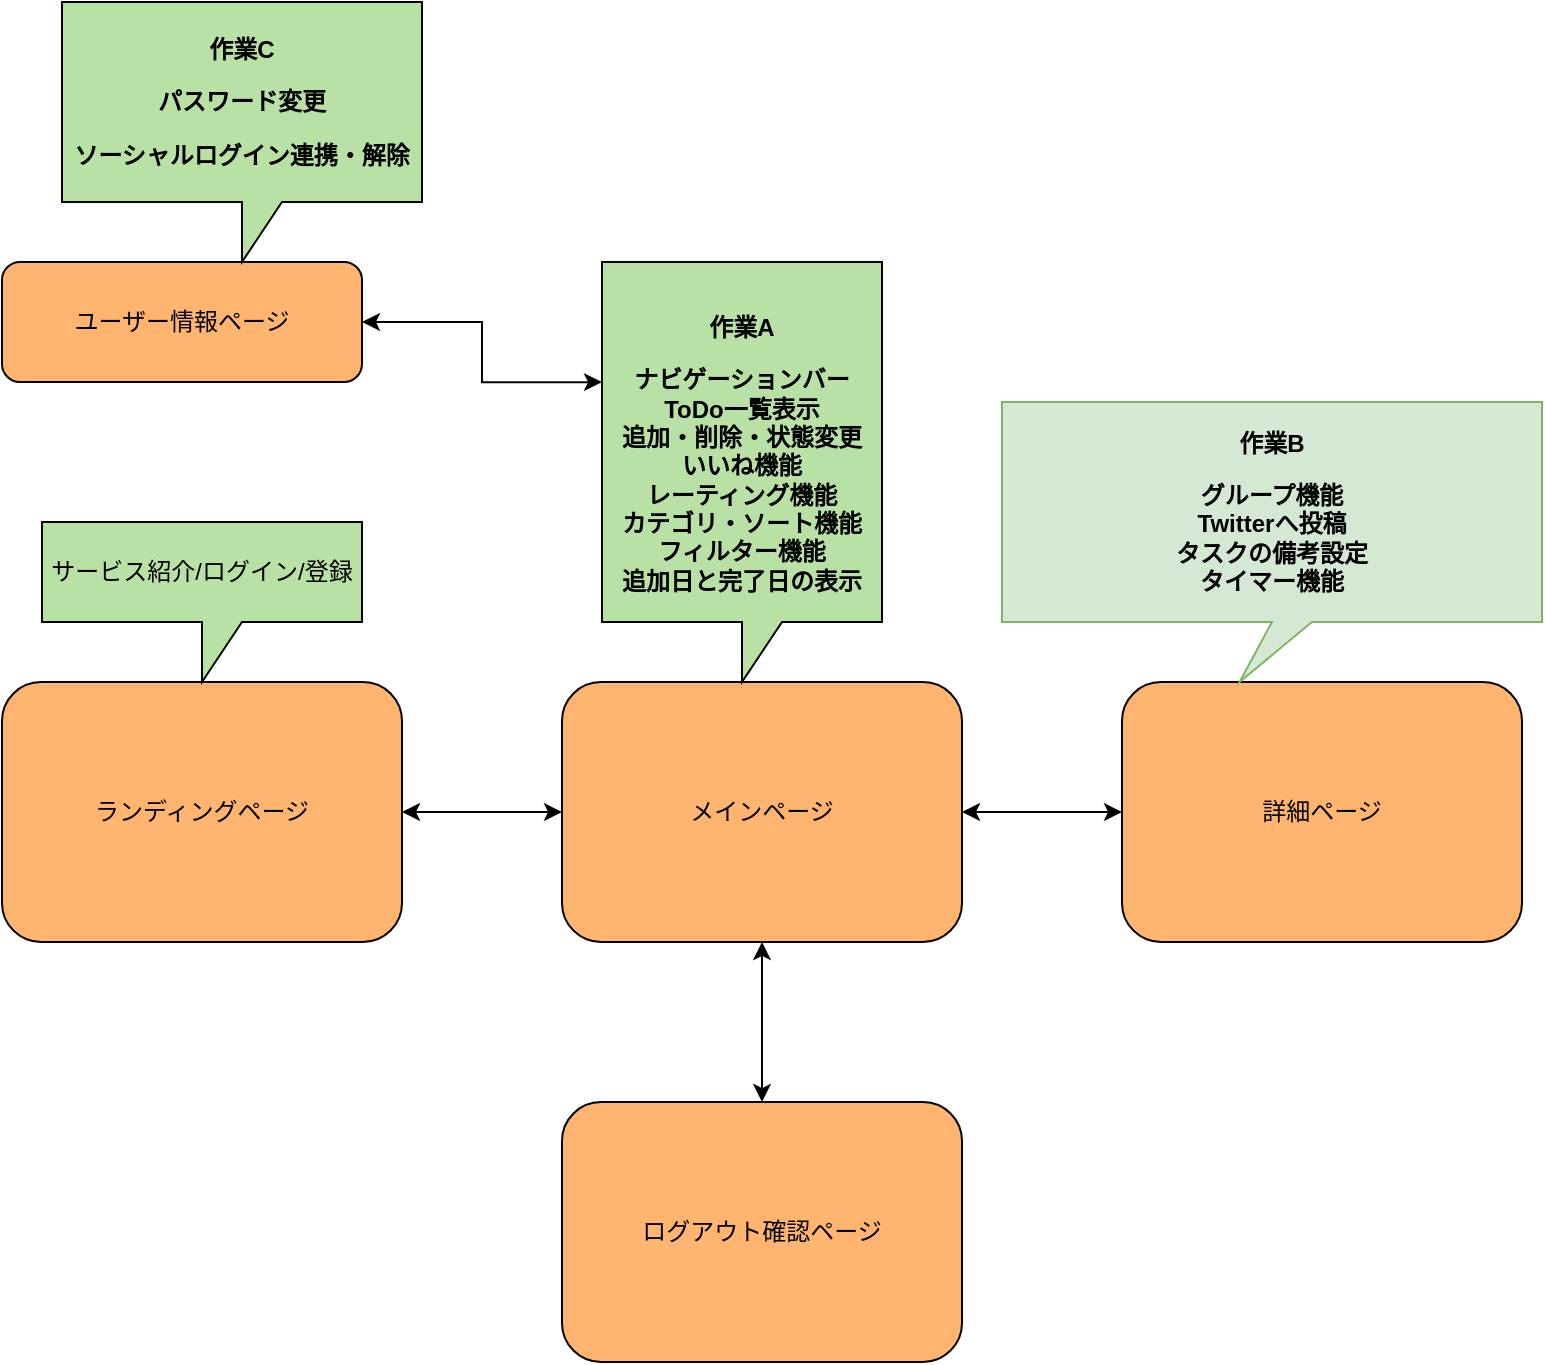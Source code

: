 <mxfile version="13.1.3" pages="3">
    <diagram id="4nee8R17VcMMq7ZRuauH" name="Page-1">
        <mxGraphModel dx="885" dy="303" grid="1" gridSize="10" guides="1" tooltips="1" connect="1" arrows="1" fold="1" page="1" pageScale="1" pageWidth="827" pageHeight="1169" math="0" shadow="0">
            <root>
                <mxCell id="0"/>
                <mxCell id="1" parent="0"/>
                <mxCell id="_sV7yXjVVkcsPeNZVxme-320" value="" style="edgeStyle=orthogonalEdgeStyle;rounded=0;orthogonalLoop=1;jettySize=auto;html=1;startArrow=classic;startFill=1;" parent="1" source="_sV7yXjVVkcsPeNZVxme-306" target="_sV7yXjVVkcsPeNZVxme-319" edge="1">
                    <mxGeometry relative="1" as="geometry"/>
                </mxCell>
                <mxCell id="_sV7yXjVVkcsPeNZVxme-322" value="" style="edgeStyle=orthogonalEdgeStyle;rounded=0;orthogonalLoop=1;jettySize=auto;html=1;startArrow=classic;startFill=1;" parent="1" source="_sV7yXjVVkcsPeNZVxme-306" target="_sV7yXjVVkcsPeNZVxme-321" edge="1">
                    <mxGeometry relative="1" as="geometry"/>
                </mxCell>
                <mxCell id="_sV7yXjVVkcsPeNZVxme-331" value="" style="edgeStyle=orthogonalEdgeStyle;rounded=0;orthogonalLoop=1;jettySize=auto;html=1;startArrow=classic;startFill=1;" parent="1" source="_sV7yXjVVkcsPeNZVxme-306" target="_sV7yXjVVkcsPeNZVxme-330" edge="1">
                    <mxGeometry relative="1" as="geometry"/>
                </mxCell>
                <mxCell id="_sV7yXjVVkcsPeNZVxme-306" value="メインページ" style="rounded=1;whiteSpace=wrap;html=1;fillColor=#FFB570;" parent="1" vertex="1">
                    <mxGeometry x="320" y="360" width="200" height="130" as="geometry"/>
                </mxCell>
                <mxCell id="_sV7yXjVVkcsPeNZVxme-330" value="ログアウト確認ページ" style="rounded=1;whiteSpace=wrap;html=1;fillColor=#FFB570;" parent="1" vertex="1">
                    <mxGeometry x="320" y="570" width="200" height="130" as="geometry"/>
                </mxCell>
                <mxCell id="_sV7yXjVVkcsPeNZVxme-321" value="ランディングページ" style="rounded=1;whiteSpace=wrap;html=1;fillColor=#FFB570;" parent="1" vertex="1">
                    <mxGeometry x="40" y="360" width="200" height="130" as="geometry"/>
                </mxCell>
                <mxCell id="_sV7yXjVVkcsPeNZVxme-319" value="詳細ページ" style="rounded=1;whiteSpace=wrap;html=1;fillColor=#FFB570;" parent="1" vertex="1">
                    <mxGeometry x="600" y="360" width="200" height="130" as="geometry"/>
                </mxCell>
                <mxCell id="_sV7yXjVVkcsPeNZVxme-325" style="edgeStyle=orthogonalEdgeStyle;rounded=0;orthogonalLoop=1;jettySize=auto;html=1;entryX=0;entryY=0.286;entryDx=0;entryDy=0;entryPerimeter=0;startArrow=classic;startFill=1;" parent="1" source="_sV7yXjVVkcsPeNZVxme-307" target="_sV7yXjVVkcsPeNZVxme-316" edge="1">
                    <mxGeometry relative="1" as="geometry"/>
                </mxCell>
                <mxCell id="_sV7yXjVVkcsPeNZVxme-307" value="ユーザー情報ページ" style="rounded=1;whiteSpace=wrap;html=1;fillColor=#FFB570;" parent="1" vertex="1">
                    <mxGeometry x="40" y="150" width="180" height="60" as="geometry"/>
                </mxCell>
                <mxCell id="_sV7yXjVVkcsPeNZVxme-314" value="サービス紹介/ログイン/登録" style="shape=callout;whiteSpace=wrap;html=1;perimeter=calloutPerimeter;fillColor=#B9E0A5;" parent="1" vertex="1">
                    <mxGeometry x="60" y="280" width="160" height="80" as="geometry"/>
                </mxCell>
                <mxCell id="_sV7yXjVVkcsPeNZVxme-316" value="&lt;pre&gt;&lt;font face=&quot;Helvetica&quot;&gt;&lt;b&gt;作業A&lt;/b&gt;&lt;/font&gt;&lt;/pre&gt;&lt;b&gt;ナビゲーションバー&lt;br&gt;ToDo一覧表示&lt;br&gt;追加・削除・状態変更&lt;br&gt;いいね機能&lt;br&gt;レーティング機能&lt;br&gt;カテゴリ・ソート機能&lt;br&gt;フィルター機能&lt;br&gt;追加日と完了日の表示&lt;br&gt;&lt;/b&gt;" style="shape=callout;whiteSpace=wrap;html=1;perimeter=calloutPerimeter;fillColor=#B9E0A5;" parent="1" vertex="1">
                    <mxGeometry x="340" y="150" width="140" height="210" as="geometry"/>
                </mxCell>
                <mxCell id="_sV7yXjVVkcsPeNZVxme-323" value="&lt;p&gt;&lt;b&gt;&lt;font face=&quot;Helvetica&quot;&gt;作業B&lt;/font&gt;&lt;/b&gt;&lt;/p&gt;&lt;p&gt;&lt;b&gt;&lt;font face=&quot;Helvetica&quot;&gt;グループ機能&lt;br&gt;&lt;/font&gt;&lt;font face=&quot;Helvetica&quot;&gt;Twitterへ投稿&lt;br&gt;&lt;/font&gt;タスクの備考設定&lt;br&gt;タイマー機能&lt;/b&gt;&lt;/p&gt;" style="shape=callout;whiteSpace=wrap;html=1;perimeter=calloutPerimeter;fillColor=#d5e8d4;strokeColor=#82b366;position2=0.44;align=center;" parent="1" vertex="1">
                    <mxGeometry x="540" y="220" width="270" height="140" as="geometry"/>
                </mxCell>
                <mxCell id="_sV7yXjVVkcsPeNZVxme-328" value="&lt;pre&gt;&lt;b&gt;&lt;font face=&quot;Helvetica&quot;&gt;作業C&lt;/font&gt;&lt;/b&gt;&lt;/pre&gt;&lt;pre&gt;&lt;b&gt;&lt;font face=&quot;Helvetica&quot;&gt;パスワード変更&lt;/font&gt;&lt;/b&gt;&lt;/pre&gt;&lt;pre&gt;&lt;b&gt;&lt;font face=&quot;Helvetica&quot;&gt;ソーシャルログイン連携・解除&lt;/font&gt;&lt;/b&gt;&lt;/pre&gt;" style="shape=callout;whiteSpace=wrap;html=1;perimeter=calloutPerimeter;fillColor=#B9E0A5;" parent="1" vertex="1">
                    <mxGeometry x="70" y="20" width="180" height="130" as="geometry"/>
                </mxCell>
            </root>
        </mxGraphModel>
    </diagram>
    <diagram id="1KoPMDaG_ER6wIDS6QyI" name="Page-2">
        <mxGraphModel dx="2016" dy="2233" grid="1" gridSize="10" guides="1" tooltips="1" connect="1" arrows="1" fold="1" page="1" pageScale="1" pageWidth="827" pageHeight="1169" math="0" shadow="0">
            <root>
                <mxCell id="_QDG5Rb_dqg1lAWrn-jz-0"/>
                <mxCell id="_QDG5Rb_dqg1lAWrn-jz-1" parent="_QDG5Rb_dqg1lAWrn-jz-0"/>
                <mxCell id="mvptM85uLOfzEBfm-qhw-252" value="&lt;div style=&quot;text-align: center&quot;&gt;&lt;span&gt;グループ情報&lt;/span&gt;&lt;/div&gt;・ID&lt;br&gt;・メンバー（MtoM）&lt;br&gt;・グループ名&lt;br&gt;・パスワード" style="whiteSpace=wrap;html=1;shape=mxgraph.basic.roundRectCallout;dx=30;dy=15;size=5;boundedLbl=1;fontSize=13;fontFamily=Garamond;fillColor=#d5e8d4;strokeColor=#82b366;align=left;horizontal=1;verticalAlign=top;" parent="_QDG5Rb_dqg1lAWrn-jz-1" vertex="1">
                    <mxGeometry x="350" y="-480" width="180" height="130" as="geometry"/>
                </mxCell>
                <mxCell id="Gwi2tzREElcgBNwIq8oY-31" value="&lt;div style=&quot;text-align: center&quot;&gt;&lt;span&gt;グループ詳細&lt;/span&gt;&lt;/div&gt;・ID&lt;br&gt;・ユーザー（FK）&lt;br&gt;・所属グループ（FK）&lt;br&gt;・参加日&lt;br&gt;・参加した理由" style="whiteSpace=wrap;html=1;shape=mxgraph.basic.roundRectCallout;dx=9.6;dy=16;size=5;boundedLbl=1;fontSize=13;fontFamily=Garamond;fillColor=#d5e8d4;strokeColor=#82b366;align=left;horizontal=1;verticalAlign=top;" vertex="1" parent="_QDG5Rb_dqg1lAWrn-jz-1">
                    <mxGeometry x="359" y="-170" width="151" height="130" as="geometry"/>
                </mxCell>
                <mxCell id="mvptM85uLOfzEBfm-qhw-253" value="&lt;span style=&quot;color: rgba(0 , 0 , 0 , 0) ; font-family: monospace ; font-size: 0px&quot;&gt;%3CmxGraphModel%3E%3Croot%3E%3CmxCell%20id%3D%220%22%2F%3E%3CmxCell%20id%3D%221%22%20parent%3D%220%22%2F%3E%3CmxCell%20id%3D%222%22%20value%3D%22rate(float)%22%20style%3D%22shape%3DpartialRectangle%3Bconnectable%3D0%3BfillColor%3Dnone%3Btop%3D0%3Bleft%3D0%3Bbottom%3D0%3Bright%3D0%3Balign%3Dleft%3BspacingLeft%3D6%3Boverflow%3Dhidden%3B%22%20vertex%3D%221%22%20parent%3D%221%22%3E%3CmxGeometry%20x%3D%22430%22%20y%3D%22240%22%20width%3D%22240%22%20height%3D%2230%22%20as%3D%22geometry%22%2F%3E%3C%2FmxCell%3E%3C%2Froot%3E%3C%2FmxGraphModel%3E&lt;/span&gt;" style="text;html=1;align=center;verticalAlign=middle;resizable=0;points=[];autosize=1;" parent="_QDG5Rb_dqg1lAWrn-jz-1" vertex="1">
                    <mxGeometry x="510" y="-440" width="270" height="20" as="geometry"/>
                </mxCell>
                <mxCell id="mvptM85uLOfzEBfm-qhw-263" style="edgeStyle=orthogonalEdgeStyle;rounded=0;orthogonalLoop=1;jettySize=auto;html=1;entryX=0;entryY=0.5;entryDx=0;entryDy=0;endArrow=ERzeroToMany;endFill=1;startArrow=ERzeroToMany;startFill=1;" parent="_QDG5Rb_dqg1lAWrn-jz-1" source="mvptM85uLOfzEBfm-qhw-153" target="mvptM85uLOfzEBfm-qhw-241" edge="1">
                    <mxGeometry relative="1" as="geometry"/>
                </mxCell>
                <mxCell id="mvptM85uLOfzEBfm-qhw-266" style="edgeStyle=orthogonalEdgeStyle;rounded=0;orthogonalLoop=1;jettySize=auto;html=1;entryX=1;entryY=0.5;entryDx=0;entryDy=0;endArrow=ERmany;endFill=0;" parent="_QDG5Rb_dqg1lAWrn-jz-1" source="mvptM85uLOfzEBfm-qhw-184" target="mvptM85uLOfzEBfm-qhw-174" edge="1">
                    <mxGeometry relative="1" as="geometry"/>
                </mxCell>
                <mxCell id="mvptM85uLOfzEBfm-qhw-267" style="edgeStyle=orthogonalEdgeStyle;rounded=0;orthogonalLoop=1;jettySize=auto;html=1;entryX=1;entryY=0.5;entryDx=0;entryDy=0;endArrow=ERmany;endFill=0;" parent="_QDG5Rb_dqg1lAWrn-jz-1" source="mvptM85uLOfzEBfm-qhw-239" target="mvptM85uLOfzEBfm-qhw-178" edge="1">
                    <mxGeometry relative="1" as="geometry"/>
                </mxCell>
                <mxCell id="mvptM85uLOfzEBfm-qhw-271" value="&lt;div style=&quot;text-align: center&quot;&gt;ユーザー情報&lt;span&gt;(usersフォルダ)&lt;/span&gt;&lt;/div&gt;・ID&lt;br&gt;・パスワード&lt;br&gt;・メールアドレス" style="whiteSpace=wrap;html=1;shape=mxgraph.basic.roundRectCallout;dx=104.45;dy=21;size=5;boundedLbl=1;fontSize=13;fontFamily=Garamond;fillColor=#d5e8d4;strokeColor=#82b366;align=left;horizontal=1;verticalAlign=top;" parent="_QDG5Rb_dqg1lAWrn-jz-1" vertex="1">
                    <mxGeometry x="270" y="150" width="180" height="130" as="geometry"/>
                </mxCell>
                <mxCell id="mvptM85uLOfzEBfm-qhw-273" value="&lt;div style=&quot;text-align: center&quot;&gt;タスク情報(todoフォルダ)&lt;/div&gt;・ID&lt;br&gt;・タスク名&lt;br&gt;・タスク詳細&lt;br&gt;・グループID(FK)&lt;br&gt;・カテゴリーID(FK)&lt;br&gt;・レート(0~5)&lt;br&gt;・いいね（MtoM）&lt;br&gt;・追加日&lt;br&gt;・完了日&lt;br&gt;・作成ユーザー(FK)" style="whiteSpace=wrap;html=1;shape=mxgraph.basic.roundRectCallout;dx=30;dy=15;size=5;boundedLbl=1;fontSize=13;fontFamily=Garamond;fillColor=#d5e8d4;strokeColor=#82b366;align=left;horizontal=1;verticalAlign=top;" parent="_QDG5Rb_dqg1lAWrn-jz-1" vertex="1">
                    <mxGeometry x="549" y="-70" width="180" height="230" as="geometry"/>
                </mxCell>
                <mxCell id="mvptM85uLOfzEBfm-qhw-274" value="&lt;div style=&quot;text-align: center&quot;&gt;カテゴリー&lt;span&gt;(todoフォルダ)&lt;/span&gt;&lt;/div&gt;・ID&lt;br&gt;・カテゴリー名" style="whiteSpace=wrap;html=1;shape=mxgraph.basic.roundRectCallout;dx=30;dy=15;size=5;boundedLbl=1;fontSize=13;fontFamily=Garamond;fillColor=#d5e8d4;strokeColor=#82b366;align=left;horizontal=1;verticalAlign=top;" parent="_QDG5Rb_dqg1lAWrn-jz-1" vertex="1">
                    <mxGeometry x="959" y="131" width="180" height="130" as="geometry"/>
                </mxCell>
                <mxCell id="mvptM85uLOfzEBfm-qhw-183" value="Category" style="swimlane;fontStyle=0;childLayout=stackLayout;horizontal=1;startSize=26;fillColor=#e0e0e0;horizontalStack=0;resizeParent=1;resizeParentMax=0;resizeLast=0;collapsible=1;marginBottom=0;swimlaneFillColor=#ffffff;align=center;fontSize=14;labelBackgroundColor=none;html=0;" parent="_QDG5Rb_dqg1lAWrn-jz-1" vertex="1">
                    <mxGeometry x="959" y="261" width="219" height="82" as="geometry"/>
                </mxCell>
                <mxCell id="mvptM85uLOfzEBfm-qhw-184" value="id( int )" style="shape=partialRectangle;top=0;left=0;right=0;bottom=1;align=left;verticalAlign=middle;fillColor=none;spacingLeft=60;spacingRight=4;overflow=hidden;rotatable=0;points=[[0,0.5],[1,0.5]];portConstraint=eastwest;dropTarget=0;fontStyle=5;fontSize=12;" parent="mvptM85uLOfzEBfm-qhw-183" vertex="1">
                    <mxGeometry y="26" width="219" height="30" as="geometry"/>
                </mxCell>
                <mxCell id="mvptM85uLOfzEBfm-qhw-185" value="PK" style="shape=partialRectangle;fontStyle=1;top=0;left=0;bottom=0;fillColor=none;align=center;verticalAlign=middle;spacingLeft=4;spacingRight=4;overflow=hidden;rotatable=0;points=[];portConstraint=eastwest;part=1;fontSize=12;" parent="mvptM85uLOfzEBfm-qhw-184" vertex="1" connectable="0">
                    <mxGeometry width="56" height="30" as="geometry"/>
                </mxCell>
                <mxCell id="mvptM85uLOfzEBfm-qhw-186" value="category(char)" style="shape=partialRectangle;top=0;left=0;right=0;bottom=0;align=left;verticalAlign=top;fillColor=none;spacingLeft=60;spacingRight=4;overflow=hidden;rotatable=0;points=[[0,0.5],[1,0.5]];portConstraint=eastwest;dropTarget=0;fontSize=12;" parent="mvptM85uLOfzEBfm-qhw-183" vertex="1">
                    <mxGeometry y="56" width="219" height="26" as="geometry"/>
                </mxCell>
                <mxCell id="mvptM85uLOfzEBfm-qhw-187" value="" style="shape=partialRectangle;top=0;left=0;bottom=0;fillColor=none;align=center;verticalAlign=top;spacingLeft=4;spacingRight=4;overflow=hidden;rotatable=0;points=[];portConstraint=eastwest;part=1;fontSize=12;fontStyle=1" parent="mvptM85uLOfzEBfm-qhw-186" vertex="1" connectable="0">
                    <mxGeometry width="56" height="26" as="geometry"/>
                </mxCell>
                <mxCell id="Gwi2tzREElcgBNwIq8oY-10" value="UserGroupRelation" style="swimlane;fontStyle=0;childLayout=stackLayout;horizontal=1;startSize=26;fillColor=#e0e0e0;horizontalStack=0;resizeParent=1;resizeParentMax=0;resizeLast=0;collapsible=1;marginBottom=0;swimlaneFillColor=#ffffff;align=center;fontSize=14;labelBackgroundColor=none;html=0;" vertex="1" parent="_QDG5Rb_dqg1lAWrn-jz-1">
                    <mxGeometry x="140" y="-80" width="219" height="186" as="geometry"/>
                </mxCell>
                <mxCell id="Gwi2tzREElcgBNwIq8oY-11" value="id( int )" style="shape=partialRectangle;top=0;left=0;right=0;bottom=1;align=left;verticalAlign=middle;fillColor=none;spacingLeft=60;spacingRight=4;overflow=hidden;rotatable=0;points=[[0,0.5],[1,0.5]];portConstraint=eastwest;dropTarget=0;fontStyle=5;fontSize=12;" vertex="1" parent="Gwi2tzREElcgBNwIq8oY-10">
                    <mxGeometry y="26" width="219" height="30" as="geometry"/>
                </mxCell>
                <mxCell id="Gwi2tzREElcgBNwIq8oY-12" value="PK" style="shape=partialRectangle;fontStyle=1;top=0;left=0;bottom=0;fillColor=none;align=center;verticalAlign=middle;spacingLeft=4;spacingRight=4;overflow=hidden;rotatable=0;points=[];portConstraint=eastwest;part=1;fontSize=12;" vertex="1" connectable="0" parent="Gwi2tzREElcgBNwIq8oY-11">
                    <mxGeometry width="56" height="30" as="geometry"/>
                </mxCell>
                <mxCell id="Gwi2tzREElcgBNwIq8oY-13" value="customuser_obj(obj)" style="shape=partialRectangle;top=0;left=0;right=0;bottom=0;align=left;verticalAlign=top;fillColor=none;spacingLeft=60;spacingRight=4;overflow=hidden;rotatable=0;points=[[0,0.5],[1,0.5]];portConstraint=eastwest;dropTarget=0;fontSize=12;" vertex="1" parent="Gwi2tzREElcgBNwIq8oY-10">
                    <mxGeometry y="56" width="219" height="26" as="geometry"/>
                </mxCell>
                <mxCell id="Gwi2tzREElcgBNwIq8oY-14" value="FK" style="shape=partialRectangle;top=0;left=0;bottom=0;fillColor=none;align=center;verticalAlign=top;spacingLeft=4;spacingRight=4;overflow=hidden;rotatable=0;points=[];portConstraint=eastwest;part=1;fontSize=12;fontStyle=1" vertex="1" connectable="0" parent="Gwi2tzREElcgBNwIq8oY-13">
                    <mxGeometry width="56" height="26" as="geometry"/>
                </mxCell>
                <mxCell id="Gwi2tzREElcgBNwIq8oY-15" value="group_obj(obj)" style="shape=partialRectangle;top=0;left=0;right=0;bottom=0;align=left;verticalAlign=top;fillColor=none;spacingLeft=60;spacingRight=4;overflow=hidden;rotatable=0;points=[[0,0.5],[1,0.5]];portConstraint=eastwest;dropTarget=0;fontSize=12;" vertex="1" parent="Gwi2tzREElcgBNwIq8oY-10">
                    <mxGeometry y="82" width="219" height="26" as="geometry"/>
                </mxCell>
                <mxCell id="Gwi2tzREElcgBNwIq8oY-16" value="FK&#10;&#10;" style="shape=partialRectangle;top=0;left=0;bottom=0;fillColor=none;align=center;verticalAlign=top;spacingLeft=4;spacingRight=4;overflow=hidden;rotatable=0;points=[];portConstraint=eastwest;part=1;fontSize=12;fontStyle=1" vertex="1" connectable="0" parent="Gwi2tzREElcgBNwIq8oY-15">
                    <mxGeometry width="56" height="26" as="geometry"/>
                </mxCell>
                <mxCell id="Gwi2tzREElcgBNwIq8oY-28" value="joined_date(datetime)" style="shape=partialRectangle;top=0;left=0;right=0;bottom=0;align=left;verticalAlign=top;fillColor=none;spacingLeft=60;spacingRight=4;overflow=hidden;rotatable=0;points=[[0,0.5],[1,0.5]];portConstraint=eastwest;dropTarget=0;fontSize=12;" vertex="1" parent="Gwi2tzREElcgBNwIq8oY-10">
                    <mxGeometry y="108" width="219" height="26" as="geometry"/>
                </mxCell>
                <mxCell id="Gwi2tzREElcgBNwIq8oY-29" value="" style="shape=partialRectangle;top=0;left=0;bottom=0;fillColor=none;align=left;verticalAlign=top;spacingLeft=4;spacingRight=4;overflow=hidden;rotatable=0;points=[];portConstraint=eastwest;part=1;fontSize=12;" vertex="1" connectable="0" parent="Gwi2tzREElcgBNwIq8oY-28">
                    <mxGeometry width="56" height="26" as="geometry"/>
                </mxCell>
                <mxCell id="Gwi2tzREElcgBNwIq8oY-17" value="detail(char)" style="shape=partialRectangle;top=0;left=0;right=0;bottom=0;align=left;verticalAlign=top;fillColor=none;spacingLeft=60;spacingRight=4;overflow=hidden;rotatable=0;points=[[0,0.5],[1,0.5]];portConstraint=eastwest;dropTarget=0;fontSize=12;" vertex="1" parent="Gwi2tzREElcgBNwIq8oY-10">
                    <mxGeometry y="134" width="219" height="26" as="geometry"/>
                </mxCell>
                <mxCell id="Gwi2tzREElcgBNwIq8oY-18" value="" style="shape=partialRectangle;top=0;left=0;bottom=0;fillColor=none;align=left;verticalAlign=top;spacingLeft=4;spacingRight=4;overflow=hidden;rotatable=0;points=[];portConstraint=eastwest;part=1;fontSize=12;" vertex="1" connectable="0" parent="Gwi2tzREElcgBNwIq8oY-17">
                    <mxGeometry width="56" height="26" as="geometry"/>
                </mxCell>
                <mxCell id="Gwi2tzREElcgBNwIq8oY-19" value="" style="shape=partialRectangle;top=0;left=0;right=0;bottom=0;align=left;verticalAlign=top;fillColor=none;spacingLeft=60;spacingRight=4;overflow=hidden;rotatable=0;points=[[0,0.5],[1,0.5]];portConstraint=eastwest;dropTarget=0;fontSize=12;" vertex="1" parent="Gwi2tzREElcgBNwIq8oY-10">
                    <mxGeometry y="160" width="219" height="26" as="geometry"/>
                </mxCell>
                <mxCell id="Gwi2tzREElcgBNwIq8oY-20" value="" style="shape=partialRectangle;top=0;left=0;bottom=0;fillColor=none;align=left;verticalAlign=top;spacingLeft=4;spacingRight=4;overflow=hidden;rotatable=0;points=[];portConstraint=eastwest;part=1;fontSize=12;" vertex="1" connectable="0" parent="Gwi2tzREElcgBNwIq8oY-19">
                    <mxGeometry width="56" height="26" as="geometry"/>
                </mxCell>
                <mxCell id="mvptM85uLOfzEBfm-qhw-167" value="ToDo" style="swimlane;fontStyle=0;childLayout=stackLayout;horizontal=1;startSize=26;fillColor=#e0e0e0;horizontalStack=0;resizeParent=1;resizeParentMax=0;resizeLast=0;collapsible=1;marginBottom=0;swimlaneFillColor=#ffffff;align=center;fontSize=14;labelBackgroundColor=none;html=0;" parent="_QDG5Rb_dqg1lAWrn-jz-1" vertex="1">
                    <mxGeometry x="549" y="170" width="219" height="290" as="geometry"/>
                </mxCell>
                <mxCell id="mvptM85uLOfzEBfm-qhw-168" value="id( int )" style="shape=partialRectangle;top=0;left=0;right=0;bottom=1;align=left;verticalAlign=middle;fillColor=none;spacingLeft=60;spacingRight=4;overflow=hidden;rotatable=0;points=[[0,0.5],[1,0.5]];portConstraint=eastwest;dropTarget=0;fontStyle=5;fontSize=12;" parent="mvptM85uLOfzEBfm-qhw-167" vertex="1">
                    <mxGeometry y="26" width="219" height="30" as="geometry"/>
                </mxCell>
                <mxCell id="mvptM85uLOfzEBfm-qhw-169" value="PK" style="shape=partialRectangle;fontStyle=1;top=0;left=0;bottom=0;fillColor=none;align=center;verticalAlign=middle;spacingLeft=4;spacingRight=4;overflow=hidden;rotatable=0;points=[];portConstraint=eastwest;part=1;fontSize=12;" parent="mvptM85uLOfzEBfm-qhw-168" vertex="1" connectable="0">
                    <mxGeometry width="56" height="30" as="geometry"/>
                </mxCell>
                <mxCell id="mvptM85uLOfzEBfm-qhw-170" value="task_name(char)" style="shape=partialRectangle;top=0;left=0;right=0;bottom=0;align=left;verticalAlign=top;fillColor=none;spacingLeft=60;spacingRight=4;overflow=hidden;rotatable=0;points=[[0,0.5],[1,0.5]];portConstraint=eastwest;dropTarget=0;fontSize=12;" parent="mvptM85uLOfzEBfm-qhw-167" vertex="1">
                    <mxGeometry y="56" width="219" height="26" as="geometry"/>
                </mxCell>
                <mxCell id="mvptM85uLOfzEBfm-qhw-171" value="" style="shape=partialRectangle;top=0;left=0;bottom=0;fillColor=none;align=center;verticalAlign=top;spacingLeft=4;spacingRight=4;overflow=hidden;rotatable=0;points=[];portConstraint=eastwest;part=1;fontSize=12;fontStyle=1" parent="mvptM85uLOfzEBfm-qhw-170" vertex="1" connectable="0">
                    <mxGeometry width="56" height="26" as="geometry"/>
                </mxCell>
                <mxCell id="mvptM85uLOfzEBfm-qhw-172" value="task_detail(text)" style="shape=partialRectangle;top=0;left=0;right=0;bottom=0;align=left;verticalAlign=top;fillColor=none;spacingLeft=60;spacingRight=4;overflow=hidden;rotatable=0;points=[[0,0.5],[1,0.5]];portConstraint=eastwest;dropTarget=0;fontSize=12;" parent="mvptM85uLOfzEBfm-qhw-167" vertex="1">
                    <mxGeometry y="82" width="219" height="26" as="geometry"/>
                </mxCell>
                <mxCell id="mvptM85uLOfzEBfm-qhw-173" value="" style="shape=partialRectangle;top=0;left=0;bottom=0;fillColor=none;align=left;verticalAlign=top;spacingLeft=4;spacingRight=4;overflow=hidden;rotatable=0;points=[];portConstraint=eastwest;part=1;fontSize=12;" parent="mvptM85uLOfzEBfm-qhw-172" vertex="1" connectable="0">
                    <mxGeometry width="56" height="26" as="geometry"/>
                </mxCell>
                <mxCell id="mvptM85uLOfzEBfm-qhw-178" value="group_obj(obj)" style="shape=partialRectangle;top=0;left=0;right=0;bottom=0;align=left;verticalAlign=top;fillColor=none;spacingLeft=60;spacingRight=4;overflow=hidden;rotatable=0;points=[[0,0.5],[1,0.5]];portConstraint=eastwest;dropTarget=0;fontSize=12;" parent="mvptM85uLOfzEBfm-qhw-167" vertex="1">
                    <mxGeometry y="108" width="219" height="26" as="geometry"/>
                </mxCell>
                <mxCell id="mvptM85uLOfzEBfm-qhw-179" value="FK" style="shape=partialRectangle;top=0;left=0;bottom=0;fillColor=none;align=center;verticalAlign=top;spacingLeft=4;spacingRight=4;overflow=hidden;rotatable=0;points=[];portConstraint=eastwest;part=1;fontSize=12;fontStyle=1" parent="mvptM85uLOfzEBfm-qhw-178" vertex="1" connectable="0">
                    <mxGeometry width="56" height="26" as="geometry"/>
                </mxCell>
                <mxCell id="mvptM85uLOfzEBfm-qhw-174" value="category_obj(obj)" style="shape=partialRectangle;top=0;left=0;right=0;bottom=0;align=left;verticalAlign=top;fillColor=none;spacingLeft=60;spacingRight=4;overflow=hidden;rotatable=0;points=[[0,0.5],[1,0.5]];portConstraint=eastwest;dropTarget=0;fontSize=12;" parent="mvptM85uLOfzEBfm-qhw-167" vertex="1">
                    <mxGeometry y="134" width="219" height="26" as="geometry"/>
                </mxCell>
                <mxCell id="mvptM85uLOfzEBfm-qhw-175" value="FK" style="shape=partialRectangle;top=0;left=0;bottom=0;fillColor=none;align=center;verticalAlign=top;spacingLeft=4;spacingRight=4;overflow=hidden;rotatable=0;points=[];portConstraint=eastwest;part=1;fontSize=12;fontStyle=1" parent="mvptM85uLOfzEBfm-qhw-174" vertex="1" connectable="0">
                    <mxGeometry width="56" height="26" as="geometry"/>
                </mxCell>
                <mxCell id="mvptM85uLOfzEBfm-qhw-176" value="rate(float)" style="shape=partialRectangle;top=0;left=0;right=0;bottom=0;align=left;verticalAlign=top;fillColor=none;spacingLeft=60;spacingRight=4;overflow=hidden;rotatable=0;points=[[0,0.5],[1,0.5]];portConstraint=eastwest;dropTarget=0;fontSize=12;" parent="mvptM85uLOfzEBfm-qhw-167" vertex="1">
                    <mxGeometry y="160" width="219" height="26" as="geometry"/>
                </mxCell>
                <mxCell id="mvptM85uLOfzEBfm-qhw-177" value="" style="shape=partialRectangle;top=0;left=0;bottom=0;fillColor=none;align=left;verticalAlign=top;spacingLeft=4;spacingRight=4;overflow=hidden;rotatable=0;points=[];portConstraint=eastwest;part=1;fontSize=12;" parent="mvptM85uLOfzEBfm-qhw-176" vertex="1" connectable="0">
                    <mxGeometry width="56" height="26" as="geometry"/>
                </mxCell>
                <mxCell id="Gwi2tzREElcgBNwIq8oY-8" value="reaction_obj(MtoM)" style="shape=partialRectangle;top=0;left=0;right=0;bottom=0;align=left;verticalAlign=top;fillColor=none;spacingLeft=60;spacingRight=4;overflow=hidden;rotatable=0;points=[[0,0.5],[1,0.5]];portConstraint=eastwest;dropTarget=0;fontSize=12;strokeColor=none;" vertex="1" parent="mvptM85uLOfzEBfm-qhw-167">
                    <mxGeometry y="186" width="219" height="26" as="geometry"/>
                </mxCell>
                <mxCell id="Gwi2tzREElcgBNwIq8oY-9" value="" style="shape=partialRectangle;top=0;left=0;bottom=0;fillColor=none;align=left;verticalAlign=top;spacingLeft=4;spacingRight=4;overflow=hidden;rotatable=0;points=[];portConstraint=eastwest;part=1;fontSize=12;" vertex="1" connectable="0" parent="Gwi2tzREElcgBNwIq8oY-8">
                    <mxGeometry width="56" height="26" as="geometry"/>
                </mxCell>
                <mxCell id="Gwi2tzREElcgBNwIq8oY-6" value="add_datetime(datetime)" style="shape=partialRectangle;top=0;left=0;right=0;bottom=0;align=left;verticalAlign=top;fillColor=none;spacingLeft=60;spacingRight=4;overflow=hidden;rotatable=0;points=[[0,0.5],[1,0.5]];portConstraint=eastwest;dropTarget=0;fontSize=12;" vertex="1" parent="mvptM85uLOfzEBfm-qhw-167">
                    <mxGeometry y="212" width="219" height="26" as="geometry"/>
                </mxCell>
                <mxCell id="Gwi2tzREElcgBNwIq8oY-7" value="" style="shape=partialRectangle;top=0;left=0;bottom=0;fillColor=none;align=left;verticalAlign=top;spacingLeft=4;spacingRight=4;overflow=hidden;rotatable=0;points=[];portConstraint=eastwest;part=1;fontSize=12;" vertex="1" connectable="0" parent="Gwi2tzREElcgBNwIq8oY-6">
                    <mxGeometry width="56" height="26" as="geometry"/>
                </mxCell>
                <mxCell id="mvptM85uLOfzEBfm-qhw-236" value="close_datetime(datetime)" style="shape=partialRectangle;top=0;left=0;right=0;bottom=0;align=left;verticalAlign=top;fillColor=none;spacingLeft=60;spacingRight=4;overflow=hidden;rotatable=0;points=[[0,0.5],[1,0.5]];portConstraint=eastwest;dropTarget=0;fontSize=12;" parent="mvptM85uLOfzEBfm-qhw-167" vertex="1">
                    <mxGeometry y="238" width="219" height="26" as="geometry"/>
                </mxCell>
                <mxCell id="mvptM85uLOfzEBfm-qhw-237" value="" style="shape=partialRectangle;top=0;left=0;bottom=0;fillColor=none;align=left;verticalAlign=top;spacingLeft=4;spacingRight=4;overflow=hidden;rotatable=0;points=[];portConstraint=eastwest;part=1;fontSize=12;" parent="mvptM85uLOfzEBfm-qhw-236" vertex="1" connectable="0">
                    <mxGeometry width="56" height="26" as="geometry"/>
                </mxCell>
                <mxCell id="mvptM85uLOfzEBfm-qhw-180" value="owner(obj)" style="shape=partialRectangle;top=0;left=0;right=0;bottom=0;align=left;verticalAlign=top;fillColor=none;spacingLeft=60;spacingRight=4;overflow=hidden;rotatable=0;points=[[0,0.5],[1,0.5]];portConstraint=eastwest;dropTarget=0;fontSize=12;" parent="mvptM85uLOfzEBfm-qhw-167" vertex="1">
                    <mxGeometry y="264" width="219" height="26" as="geometry"/>
                </mxCell>
                <mxCell id="mvptM85uLOfzEBfm-qhw-181" value="FK" style="shape=partialRectangle;top=0;left=0;bottom=0;fillColor=none;align=center;verticalAlign=top;spacingLeft=4;spacingRight=4;overflow=hidden;rotatable=0;points=[];portConstraint=eastwest;part=1;fontSize=12;fontStyle=1" parent="mvptM85uLOfzEBfm-qhw-180" vertex="1" connectable="0">
                    <mxGeometry width="56" height="26" as="geometry"/>
                </mxCell>
                <mxCell id="Gwi2tzREElcgBNwIq8oY-25" style="edgeStyle=orthogonalEdgeStyle;rounded=0;orthogonalLoop=1;jettySize=auto;html=1;entryX=0;entryY=0.5;entryDx=0;entryDy=0;startArrow=ERzeroToMany;startFill=1;endArrow=ERzeroToMany;endFill=1;" edge="1" parent="_QDG5Rb_dqg1lAWrn-jz-1" source="mvptM85uLOfzEBfm-qhw-153" target="Gwi2tzREElcgBNwIq8oY-8">
                    <mxGeometry relative="1" as="geometry"/>
                </mxCell>
                <mxCell id="Gwi2tzREElcgBNwIq8oY-30" style="edgeStyle=orthogonalEdgeStyle;rounded=0;orthogonalLoop=1;jettySize=auto;html=1;startArrow=none;startFill=0;endArrow=ERmany;endFill=0;exitX=1.008;exitY=0.789;exitDx=0;exitDy=0;exitPerimeter=0;" edge="1" parent="_QDG5Rb_dqg1lAWrn-jz-1" source="mvptM85uLOfzEBfm-qhw-153" target="mvptM85uLOfzEBfm-qhw-180">
                    <mxGeometry relative="1" as="geometry"/>
                </mxCell>
                <mxCell id="Gwi2tzREElcgBNwIq8oY-36" style="edgeStyle=orthogonalEdgeStyle;rounded=0;orthogonalLoop=1;jettySize=auto;html=1;exitX=0;exitY=0.5;exitDx=0;exitDy=0;entryX=0;entryY=0.5;entryDx=0;entryDy=0;startArrow=none;startFill=0;endArrow=ERmany;endFill=0;" edge="1" parent="_QDG5Rb_dqg1lAWrn-jz-1" source="mvptM85uLOfzEBfm-qhw-239" target="Gwi2tzREElcgBNwIq8oY-15">
                    <mxGeometry relative="1" as="geometry"/>
                </mxCell>
                <mxCell id="mvptM85uLOfzEBfm-qhw-238" value="UserGroup" style="swimlane;fontStyle=0;childLayout=stackLayout;horizontal=1;startSize=26;fillColor=#e0e0e0;horizontalStack=0;resizeParent=1;resizeParentMax=0;resizeLast=0;collapsible=1;marginBottom=0;swimlaneFillColor=#ffffff;align=center;fontSize=14;labelBackgroundColor=none;html=0;" parent="_QDG5Rb_dqg1lAWrn-jz-1" vertex="1">
                    <mxGeometry x="140" y="-360" width="219" height="160" as="geometry"/>
                </mxCell>
                <mxCell id="mvptM85uLOfzEBfm-qhw-239" value="id( int )" style="shape=partialRectangle;top=0;left=0;right=0;bottom=1;align=left;verticalAlign=middle;fillColor=none;spacingLeft=60;spacingRight=4;overflow=hidden;rotatable=0;points=[[0,0.5],[1,0.5]];portConstraint=eastwest;dropTarget=0;fontStyle=5;fontSize=12;" parent="mvptM85uLOfzEBfm-qhw-238" vertex="1">
                    <mxGeometry y="26" width="219" height="30" as="geometry"/>
                </mxCell>
                <mxCell id="mvptM85uLOfzEBfm-qhw-240" value="PK" style="shape=partialRectangle;fontStyle=1;top=0;left=0;bottom=0;fillColor=none;align=center;verticalAlign=middle;spacingLeft=4;spacingRight=4;overflow=hidden;rotatable=0;points=[];portConstraint=eastwest;part=1;fontSize=12;" parent="mvptM85uLOfzEBfm-qhw-239" vertex="1" connectable="0">
                    <mxGeometry width="56" height="30" as="geometry"/>
                </mxCell>
                <mxCell id="mvptM85uLOfzEBfm-qhw-241" value="members(MtoM)" style="shape=partialRectangle;top=0;left=0;right=0;bottom=0;align=left;verticalAlign=top;fillColor=none;spacingLeft=60;spacingRight=4;overflow=hidden;rotatable=0;points=[[0,0.5],[1,0.5]];portConstraint=eastwest;dropTarget=0;fontSize=12;" parent="mvptM85uLOfzEBfm-qhw-238" vertex="1">
                    <mxGeometry y="56" width="219" height="26" as="geometry"/>
                </mxCell>
                <mxCell id="mvptM85uLOfzEBfm-qhw-242" value="FK" style="shape=partialRectangle;top=0;left=0;bottom=0;fillColor=none;align=center;verticalAlign=top;spacingLeft=4;spacingRight=4;overflow=hidden;rotatable=0;points=[];portConstraint=eastwest;part=1;fontSize=12;fontStyle=1" parent="mvptM85uLOfzEBfm-qhw-241" vertex="1" connectable="0">
                    <mxGeometry width="56" height="26" as="geometry"/>
                </mxCell>
                <mxCell id="mvptM85uLOfzEBfm-qhw-243" value="group_name(char)" style="shape=partialRectangle;top=0;left=0;right=0;bottom=0;align=left;verticalAlign=top;fillColor=none;spacingLeft=60;spacingRight=4;overflow=hidden;rotatable=0;points=[[0,0.5],[1,0.5]];portConstraint=eastwest;dropTarget=0;fontSize=12;" parent="mvptM85uLOfzEBfm-qhw-238" vertex="1">
                    <mxGeometry y="82" width="219" height="26" as="geometry"/>
                </mxCell>
                <mxCell id="mvptM85uLOfzEBfm-qhw-244" value="" style="shape=partialRectangle;top=0;left=0;bottom=0;fillColor=none;align=left;verticalAlign=top;spacingLeft=4;spacingRight=4;overflow=hidden;rotatable=0;points=[];portConstraint=eastwest;part=1;fontSize=12;" parent="mvptM85uLOfzEBfm-qhw-243" vertex="1" connectable="0">
                    <mxGeometry width="56" height="26" as="geometry"/>
                </mxCell>
                <mxCell id="mvptM85uLOfzEBfm-qhw-245" value="password(char)" style="shape=partialRectangle;top=0;left=0;right=0;bottom=0;align=left;verticalAlign=top;fillColor=none;spacingLeft=60;spacingRight=4;overflow=hidden;rotatable=0;points=[[0,0.5],[1,0.5]];portConstraint=eastwest;dropTarget=0;fontSize=12;" parent="mvptM85uLOfzEBfm-qhw-238" vertex="1">
                    <mxGeometry y="108" width="219" height="26" as="geometry"/>
                </mxCell>
                <mxCell id="mvptM85uLOfzEBfm-qhw-246" value="" style="shape=partialRectangle;top=0;left=0;bottom=0;fillColor=none;align=left;verticalAlign=top;spacingLeft=4;spacingRight=4;overflow=hidden;rotatable=0;points=[];portConstraint=eastwest;part=1;fontSize=12;" parent="mvptM85uLOfzEBfm-qhw-245" vertex="1" connectable="0">
                    <mxGeometry width="56" height="26" as="geometry"/>
                </mxCell>
                <mxCell id="mvptM85uLOfzEBfm-qhw-247" value="" style="shape=partialRectangle;top=0;left=0;right=0;bottom=0;align=left;verticalAlign=top;fillColor=none;spacingLeft=60;spacingRight=4;overflow=hidden;rotatable=0;points=[[0,0.5],[1,0.5]];portConstraint=eastwest;dropTarget=0;fontSize=12;" parent="mvptM85uLOfzEBfm-qhw-238" vertex="1">
                    <mxGeometry y="134" width="219" height="26" as="geometry"/>
                </mxCell>
                <mxCell id="mvptM85uLOfzEBfm-qhw-248" value="" style="shape=partialRectangle;top=0;left=0;bottom=0;fillColor=none;align=left;verticalAlign=top;spacingLeft=4;spacingRight=4;overflow=hidden;rotatable=0;points=[];portConstraint=eastwest;part=1;fontSize=12;" parent="mvptM85uLOfzEBfm-qhw-247" vertex="1" connectable="0">
                    <mxGeometry width="56" height="26" as="geometry"/>
                </mxCell>
                <mxCell id="mvptM85uLOfzEBfm-qhw-152" value="CustomUser" style="swimlane;fontStyle=0;childLayout=stackLayout;horizontal=1;startSize=26;fillColor=#e0e0e0;horizontalStack=0;resizeParent=1;resizeParentMax=0;resizeLast=0;collapsible=1;marginBottom=0;swimlaneFillColor=#ffffff;align=center;fontSize=14;labelBackgroundColor=none;html=0;" parent="_QDG5Rb_dqg1lAWrn-jz-1" vertex="1">
                    <mxGeometry x="140" y="280" width="219" height="186" as="geometry"/>
                </mxCell>
                <mxCell id="mvptM85uLOfzEBfm-qhw-153" value="id( int )" style="shape=partialRectangle;top=0;left=0;right=0;bottom=1;align=left;verticalAlign=middle;fillColor=none;spacingLeft=60;spacingRight=4;overflow=hidden;rotatable=0;points=[[0,0.5],[1,0.5]];portConstraint=eastwest;dropTarget=0;fontStyle=5;fontSize=12;" parent="mvptM85uLOfzEBfm-qhw-152" vertex="1">
                    <mxGeometry y="26" width="219" height="30" as="geometry"/>
                </mxCell>
                <mxCell id="mvptM85uLOfzEBfm-qhw-154" value="PK" style="shape=partialRectangle;fontStyle=1;top=0;left=0;bottom=0;fillColor=none;align=center;verticalAlign=middle;spacingLeft=4;spacingRight=4;overflow=hidden;rotatable=0;points=[];portConstraint=eastwest;part=1;fontSize=12;" parent="mvptM85uLOfzEBfm-qhw-153" vertex="1" connectable="0">
                    <mxGeometry width="56" height="30" as="geometry"/>
                </mxCell>
                <mxCell id="mvptM85uLOfzEBfm-qhw-155" value="password ( char )" style="shape=partialRectangle;top=0;left=0;right=0;bottom=0;align=left;verticalAlign=top;fillColor=none;spacingLeft=60;spacingRight=4;overflow=hidden;rotatable=0;points=[[0,0.5],[1,0.5]];portConstraint=eastwest;dropTarget=0;fontSize=12;" parent="mvptM85uLOfzEBfm-qhw-152" vertex="1">
                    <mxGeometry y="56" width="219" height="26" as="geometry"/>
                </mxCell>
                <mxCell id="mvptM85uLOfzEBfm-qhw-156" value="" style="shape=partialRectangle;top=0;left=0;bottom=0;fillColor=none;align=center;verticalAlign=top;spacingLeft=4;spacingRight=4;overflow=hidden;rotatable=0;points=[];portConstraint=eastwest;part=1;fontSize=12;fontStyle=1" parent="mvptM85uLOfzEBfm-qhw-155" vertex="1" connectable="0">
                    <mxGeometry width="56" height="26" as="geometry"/>
                </mxCell>
                <mxCell id="PWBQ0urO3nGih7Q4apG8-0" value="username ( char )" style="shape=partialRectangle;top=0;left=0;right=0;bottom=0;align=left;verticalAlign=top;fillColor=none;spacingLeft=60;spacingRight=4;overflow=hidden;rotatable=0;points=[[0,0.5],[1,0.5]];portConstraint=eastwest;dropTarget=0;fontSize=12;" parent="mvptM85uLOfzEBfm-qhw-152" vertex="1">
                    <mxGeometry y="82" width="219" height="26" as="geometry"/>
                </mxCell>
                <mxCell id="PWBQ0urO3nGih7Q4apG8-1" value="" style="shape=partialRectangle;top=0;left=0;bottom=0;fillColor=none;align=left;verticalAlign=top;spacingLeft=4;spacingRight=4;overflow=hidden;rotatable=0;points=[];portConstraint=eastwest;part=1;fontSize=12;" parent="PWBQ0urO3nGih7Q4apG8-0" vertex="1" connectable="0">
                    <mxGeometry width="56" height="26" as="geometry"/>
                </mxCell>
                <mxCell id="mvptM85uLOfzEBfm-qhw-157" value="email( char )" style="shape=partialRectangle;top=0;left=0;right=0;bottom=0;align=left;verticalAlign=top;fillColor=none;spacingLeft=60;spacingRight=4;overflow=hidden;rotatable=0;points=[[0,0.5],[1,0.5]];portConstraint=eastwest;dropTarget=0;fontSize=12;" parent="mvptM85uLOfzEBfm-qhw-152" vertex="1">
                    <mxGeometry y="108" width="219" height="26" as="geometry"/>
                </mxCell>
                <mxCell id="mvptM85uLOfzEBfm-qhw-158" value="" style="shape=partialRectangle;top=0;left=0;bottom=0;fillColor=none;align=left;verticalAlign=top;spacingLeft=4;spacingRight=4;overflow=hidden;rotatable=0;points=[];portConstraint=eastwest;part=1;fontSize=12;" parent="mvptM85uLOfzEBfm-qhw-157" vertex="1" connectable="0">
                    <mxGeometry width="56" height="26" as="geometry"/>
                </mxCell>
                <mxCell id="mvptM85uLOfzEBfm-qhw-199" value="" style="shape=partialRectangle;top=0;left=0;right=0;bottom=0;align=left;verticalAlign=top;fillColor=none;spacingLeft=60;spacingRight=4;overflow=hidden;rotatable=0;points=[[0,0.5],[1,0.5]];portConstraint=eastwest;dropTarget=0;fontSize=12;" parent="mvptM85uLOfzEBfm-qhw-152" vertex="1">
                    <mxGeometry y="134" width="219" height="26" as="geometry"/>
                </mxCell>
                <mxCell id="mvptM85uLOfzEBfm-qhw-200" value="" style="shape=partialRectangle;top=0;left=0;bottom=0;fillColor=none;align=left;verticalAlign=top;spacingLeft=4;spacingRight=4;overflow=hidden;rotatable=0;points=[];portConstraint=eastwest;part=1;fontSize=12;" parent="mvptM85uLOfzEBfm-qhw-199" vertex="1" connectable="0">
                    <mxGeometry width="56" height="26" as="geometry"/>
                </mxCell>
                <mxCell id="mvptM85uLOfzEBfm-qhw-159" value="" style="shape=partialRectangle;top=0;left=0;right=0;bottom=0;align=left;verticalAlign=top;fillColor=none;spacingLeft=60;spacingRight=4;overflow=hidden;rotatable=0;points=[[0,0.5],[1,0.5]];portConstraint=eastwest;dropTarget=0;fontSize=12;" parent="mvptM85uLOfzEBfm-qhw-152" vertex="1">
                    <mxGeometry y="160" width="219" height="26" as="geometry"/>
                </mxCell>
                <mxCell id="mvptM85uLOfzEBfm-qhw-160" value="" style="shape=partialRectangle;top=0;left=0;bottom=0;fillColor=none;align=left;verticalAlign=top;spacingLeft=4;spacingRight=4;overflow=hidden;rotatable=0;points=[];portConstraint=eastwest;part=1;fontSize=12;" parent="mvptM85uLOfzEBfm-qhw-159" vertex="1" connectable="0">
                    <mxGeometry width="56" height="26" as="geometry"/>
                </mxCell>
                <mxCell id="Gwi2tzREElcgBNwIq8oY-41" style="edgeStyle=orthogonalEdgeStyle;rounded=0;orthogonalLoop=1;jettySize=auto;html=1;exitX=0;exitY=0.5;exitDx=0;exitDy=0;entryX=0;entryY=0.5;entryDx=0;entryDy=0;startArrow=none;startFill=0;endArrow=ERmany;endFill=0;" edge="1" parent="_QDG5Rb_dqg1lAWrn-jz-1" source="mvptM85uLOfzEBfm-qhw-153" target="Gwi2tzREElcgBNwIq8oY-11">
                    <mxGeometry relative="1" as="geometry"/>
                </mxCell>
            </root>
        </mxGraphModel>
    </diagram>
    <diagram id="qDwJwx7jRb-wwFIXWxUA" name="Page-3">
        &#xa;
        <mxGraphModel dx="1022" dy="408" grid="1" gridSize="10" guides="1" tooltips="1" connect="1" arrows="1" fold="1" page="1" pageScale="1" pageWidth="827" pageHeight="1169" math="0" shadow="0">
            &#xa;
            <root>
                &#xa;
                <mxCell id="2q0uKMERBlusWcFliTum-0"/>
                &#xa;
                <mxCell id="2q0uKMERBlusWcFliTum-1" parent="2q0uKMERBlusWcFliTum-0"/>
                &#xa;
            </root>
            &#xa;
        </mxGraphModel>
        &#xa;
    </diagram>
</mxfile>